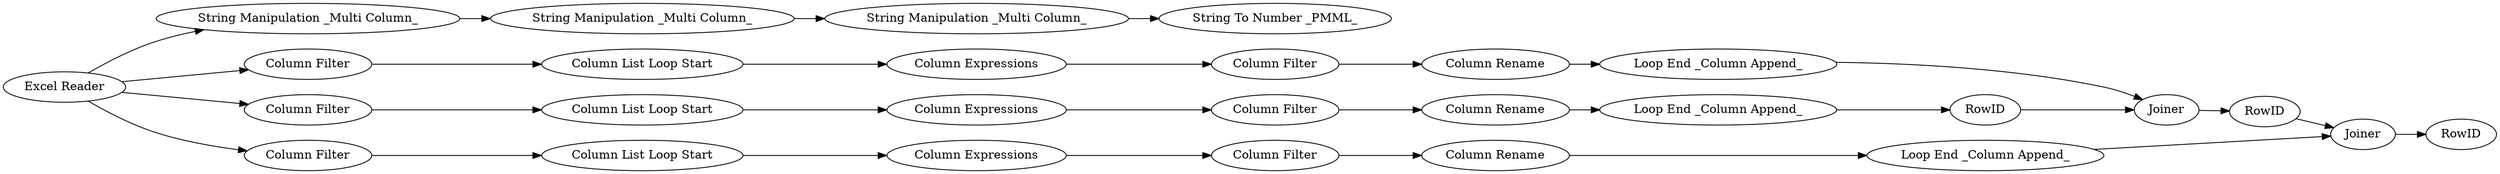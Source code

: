 digraph {
	"3809228675860137817_11" [label="Column Filter"]
	"3809228675860137817_15" [label="Column List Loop Start"]
	"3809228675860137817_7" [label="Column Expressions"]
	"3809228675860137817_27" [label=Joiner]
	"3809228675860137817_29" [label=RowID]
	"3809228675860137817_26" [label=Joiner]
	"3809228675860137817_2" [label="String Manipulation _Multi Column_"]
	"3809228675860137817_25" [label="Column Rename"]
	"3809228675860137817_30" [label=RowID]
	"3809228675860137817_8" [label="Column Filter"]
	"3809228675860137817_20" [label="Column Filter"]
	"3809228675860137817_1" [label="Excel Reader"]
	"3809228675860137817_23" [label="Column Expressions"]
	"3809228675860137817_14" [label="Column Filter"]
	"3809228675860137817_16" [label="Loop End _Column Append_"]
	"3809228675860137817_9" [label="Column List Loop Start"]
	"3809228675860137817_3" [label="String Manipulation _Multi Column_"]
	"3809228675860137817_22" [label="Loop End _Column Append_"]
	"3809228675860137817_21" [label="Column Filter"]
	"3809228675860137817_24" [label="Column List Loop Start"]
	"3809228675860137817_6" [label="String To Number _PMML_"]
	"3809228675860137817_18" [label="Column Filter"]
	"3809228675860137817_13" [label="Loop End _Column Append_"]
	"3809228675860137817_4" [label="String Manipulation _Multi Column_"]
	"3809228675860137817_28" [label=RowID]
	"3809228675860137817_19" [label="Column Rename"]
	"3809228675860137817_12" [label="Column Rename"]
	"3809228675860137817_17" [label="Column Expressions"]
	"3809228675860137817_14" -> "3809228675860137817_19"
	"3809228675860137817_7" -> "3809228675860137817_11"
	"3809228675860137817_24" -> "3809228675860137817_23"
	"3809228675860137817_1" -> "3809228675860137817_2"
	"3809228675860137817_13" -> "3809228675860137817_28"
	"3809228675860137817_23" -> "3809228675860137817_21"
	"3809228675860137817_12" -> "3809228675860137817_13"
	"3809228675860137817_18" -> "3809228675860137817_15"
	"3809228675860137817_1" -> "3809228675860137817_20"
	"3809228675860137817_17" -> "3809228675860137817_14"
	"3809228675860137817_29" -> "3809228675860137817_27"
	"3809228675860137817_15" -> "3809228675860137817_17"
	"3809228675860137817_26" -> "3809228675860137817_29"
	"3809228675860137817_25" -> "3809228675860137817_22"
	"3809228675860137817_1" -> "3809228675860137817_18"
	"3809228675860137817_11" -> "3809228675860137817_12"
	"3809228675860137817_8" -> "3809228675860137817_9"
	"3809228675860137817_9" -> "3809228675860137817_7"
	"3809228675860137817_16" -> "3809228675860137817_26"
	"3809228675860137817_27" -> "3809228675860137817_30"
	"3809228675860137817_3" -> "3809228675860137817_4"
	"3809228675860137817_20" -> "3809228675860137817_24"
	"3809228675860137817_4" -> "3809228675860137817_6"
	"3809228675860137817_2" -> "3809228675860137817_3"
	"3809228675860137817_28" -> "3809228675860137817_26"
	"3809228675860137817_22" -> "3809228675860137817_27"
	"3809228675860137817_1" -> "3809228675860137817_8"
	"3809228675860137817_21" -> "3809228675860137817_25"
	"3809228675860137817_19" -> "3809228675860137817_16"
	rankdir=LR
}
